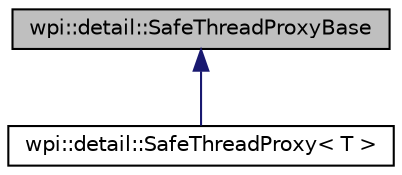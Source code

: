 digraph "wpi::detail::SafeThreadProxyBase"
{
  edge [fontname="Helvetica",fontsize="10",labelfontname="Helvetica",labelfontsize="10"];
  node [fontname="Helvetica",fontsize="10",shape=record];
  Node1 [label="wpi::detail::SafeThreadProxyBase",height=0.2,width=0.4,color="black", fillcolor="grey75", style="filled", fontcolor="black"];
  Node1 -> Node2 [dir="back",color="midnightblue",fontsize="10",style="solid",fontname="Helvetica"];
  Node2 [label="wpi::detail::SafeThreadProxy\< T \>",height=0.2,width=0.4,color="black", fillcolor="white", style="filled",URL="$classwpi_1_1detail_1_1SafeThreadProxy.html"];
}
